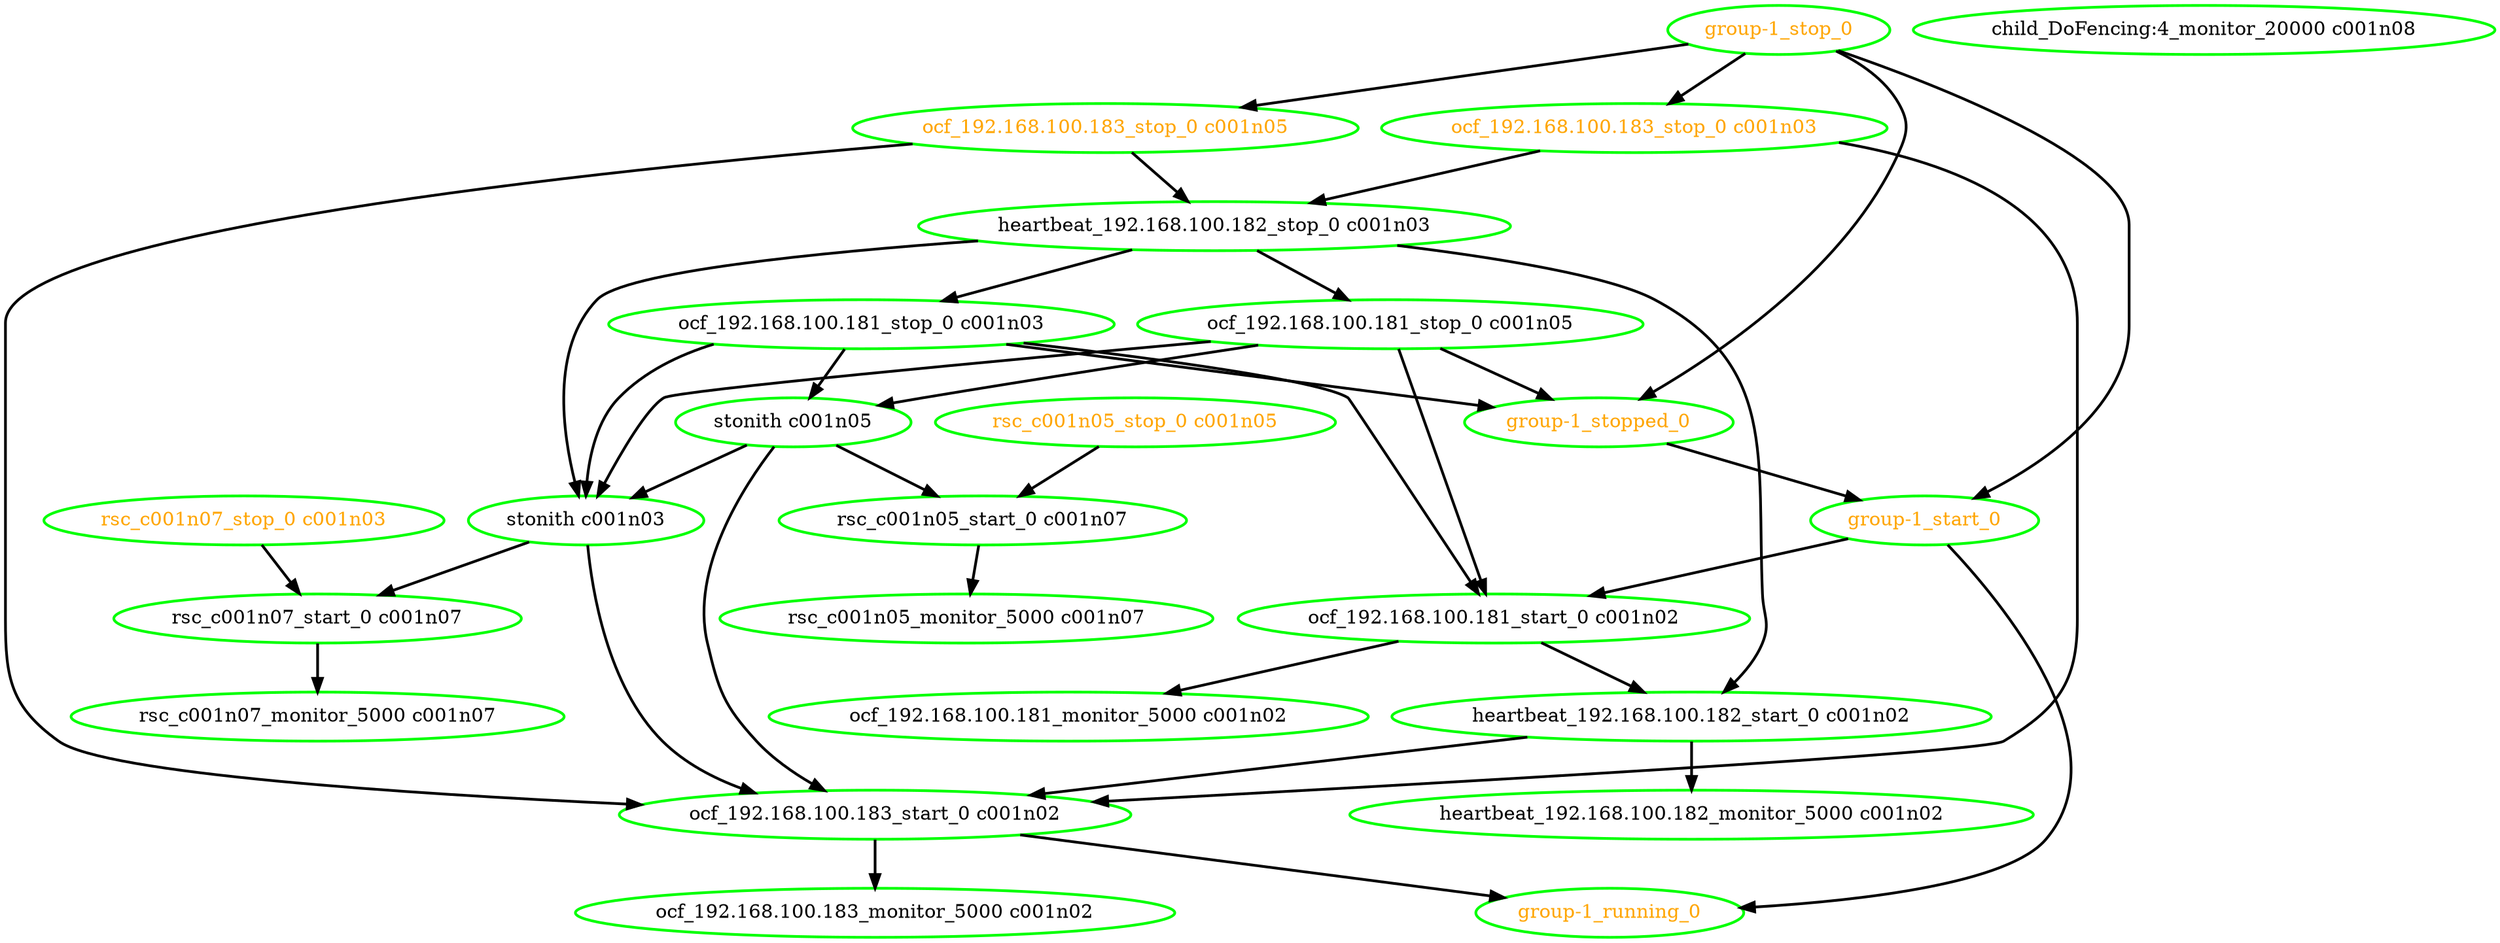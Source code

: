 digraph "g" {
	size = "30,30"
"ocf_192.168.100.183_stop_0 c001n03" [ style=bold color="green" fontcolor="orange" ]
"rsc_c001n07_stop_0 c001n03" [ style=bold color="green" fontcolor="orange" ]
"ocf_192.168.100.183_stop_0 c001n05" [ style=bold color="green" fontcolor="orange" ]
"rsc_c001n05_stop_0 c001n05" [ style=bold color="green" fontcolor="orange" ]
"ocf_192.168.100.181_stop_0 c001n03" [ style=bold color="green" fontcolor="black" ]
"ocf_192.168.100.181_stop_0 c001n05" [ style=bold color="green" fontcolor="black" ]
"ocf_192.168.100.181_start_0 c001n02" [ style=bold color="green" fontcolor="black" ]
"ocf_192.168.100.181_monitor_5000 c001n02" [ style=bold color="green" fontcolor="black" ]
"heartbeat_192.168.100.182_stop_0 c001n03" [ style=bold color="green" fontcolor="black" ]
"heartbeat_192.168.100.182_start_0 c001n02" [ style=bold color="green" fontcolor="black" ]
"heartbeat_192.168.100.182_monitor_5000 c001n02" [ style=bold color="green" fontcolor="black" ]
"ocf_192.168.100.183_start_0 c001n02" [ style=bold color="green" fontcolor="black" ]
"ocf_192.168.100.183_monitor_5000 c001n02" [ style=bold color="green" fontcolor="black" ]
"group-1_start_0" [ style=bold color="green" fontcolor="orange" ]
"group-1_running_0" [ style=bold color="green" fontcolor="orange" ]
"group-1_stop_0" [ style=bold color="green" fontcolor="orange" ]
"group-1_stopped_0" [ style=bold color="green" fontcolor="orange" ]
"rsc_c001n05_start_0 c001n07" [ style=bold color="green" fontcolor="black" ]
"rsc_c001n05_monitor_5000 c001n07" [ style=bold color="green" fontcolor="black" ]
"rsc_c001n07_start_0 c001n07" [ style=bold color="green" fontcolor="black" ]
"rsc_c001n07_monitor_5000 c001n07" [ style=bold color="green" fontcolor="black" ]
"child_DoFencing:4_monitor_20000 c001n08" [ style=bold color="green" fontcolor="black" ]
"stonith c001n03" [ style=bold color="green" fontcolor="black" ]
"stonith c001n05" [ style=bold color="green" fontcolor="black" ]
"group-1_stop_0" -> "ocf_192.168.100.183_stop_0 c001n03" [ style = bold]
"group-1_stop_0" -> "ocf_192.168.100.183_stop_0 c001n05" [ style = bold]
"heartbeat_192.168.100.182_stop_0 c001n03" -> "ocf_192.168.100.181_stop_0 c001n03" [ style = bold]
"heartbeat_192.168.100.182_stop_0 c001n03" -> "ocf_192.168.100.181_stop_0 c001n05" [ style = bold]
"ocf_192.168.100.181_stop_0 c001n03" -> "ocf_192.168.100.181_start_0 c001n02" [ style = bold]
"ocf_192.168.100.181_stop_0 c001n05" -> "ocf_192.168.100.181_start_0 c001n02" [ style = bold]
"group-1_start_0" -> "ocf_192.168.100.181_start_0 c001n02" [ style = bold]
"ocf_192.168.100.181_start_0 c001n02" -> "ocf_192.168.100.181_monitor_5000 c001n02" [ style = bold]
"ocf_192.168.100.183_stop_0 c001n03" -> "heartbeat_192.168.100.182_stop_0 c001n03" [ style = bold]
"ocf_192.168.100.183_stop_0 c001n05" -> "heartbeat_192.168.100.182_stop_0 c001n03" [ style = bold]
"ocf_192.168.100.181_start_0 c001n02" -> "heartbeat_192.168.100.182_start_0 c001n02" [ style = bold]
"heartbeat_192.168.100.182_stop_0 c001n03" -> "heartbeat_192.168.100.182_start_0 c001n02" [ style = bold]
"heartbeat_192.168.100.182_start_0 c001n02" -> "heartbeat_192.168.100.182_monitor_5000 c001n02" [ style = bold]
"ocf_192.168.100.183_stop_0 c001n03" -> "ocf_192.168.100.183_start_0 c001n02" [ style = bold]
"ocf_192.168.100.183_stop_0 c001n05" -> "ocf_192.168.100.183_start_0 c001n02" [ style = bold]
"heartbeat_192.168.100.182_start_0 c001n02" -> "ocf_192.168.100.183_start_0 c001n02" [ style = bold]
"stonith c001n03" -> "ocf_192.168.100.183_start_0 c001n02" [ style = bold]
"stonith c001n05" -> "ocf_192.168.100.183_start_0 c001n02" [ style = bold]
"ocf_192.168.100.183_start_0 c001n02" -> "ocf_192.168.100.183_monitor_5000 c001n02" [ style = bold]
"group-1_stop_0" -> "group-1_start_0" [ style = bold]
"group-1_stopped_0" -> "group-1_start_0" [ style = bold]
"ocf_192.168.100.183_start_0 c001n02" -> "group-1_running_0" [ style = bold]
"group-1_start_0" -> "group-1_running_0" [ style = bold]
"ocf_192.168.100.181_stop_0 c001n03" -> "group-1_stopped_0" [ style = bold]
"ocf_192.168.100.181_stop_0 c001n05" -> "group-1_stopped_0" [ style = bold]
"group-1_stop_0" -> "group-1_stopped_0" [ style = bold]
"rsc_c001n05_stop_0 c001n05" -> "rsc_c001n05_start_0 c001n07" [ style = bold]
"stonith c001n05" -> "rsc_c001n05_start_0 c001n07" [ style = bold]
"rsc_c001n05_start_0 c001n07" -> "rsc_c001n05_monitor_5000 c001n07" [ style = bold]
"rsc_c001n07_stop_0 c001n03" -> "rsc_c001n07_start_0 c001n07" [ style = bold]
"stonith c001n03" -> "rsc_c001n07_start_0 c001n07" [ style = bold]
"rsc_c001n07_start_0 c001n07" -> "rsc_c001n07_monitor_5000 c001n07" [ style = bold]
"ocf_192.168.100.181_stop_0 c001n03" -> "stonith c001n03" [ style = bold]
"ocf_192.168.100.181_stop_0 c001n05" -> "stonith c001n03" [ style = bold]
"heartbeat_192.168.100.182_stop_0 c001n03" -> "stonith c001n03" [ style = bold]
"stonith c001n05" -> "stonith c001n03" [ style = bold]
"ocf_192.168.100.181_stop_0 c001n03" -> "stonith c001n05" [ style = bold]
"ocf_192.168.100.181_stop_0 c001n05" -> "stonith c001n05" [ style = bold]
}
